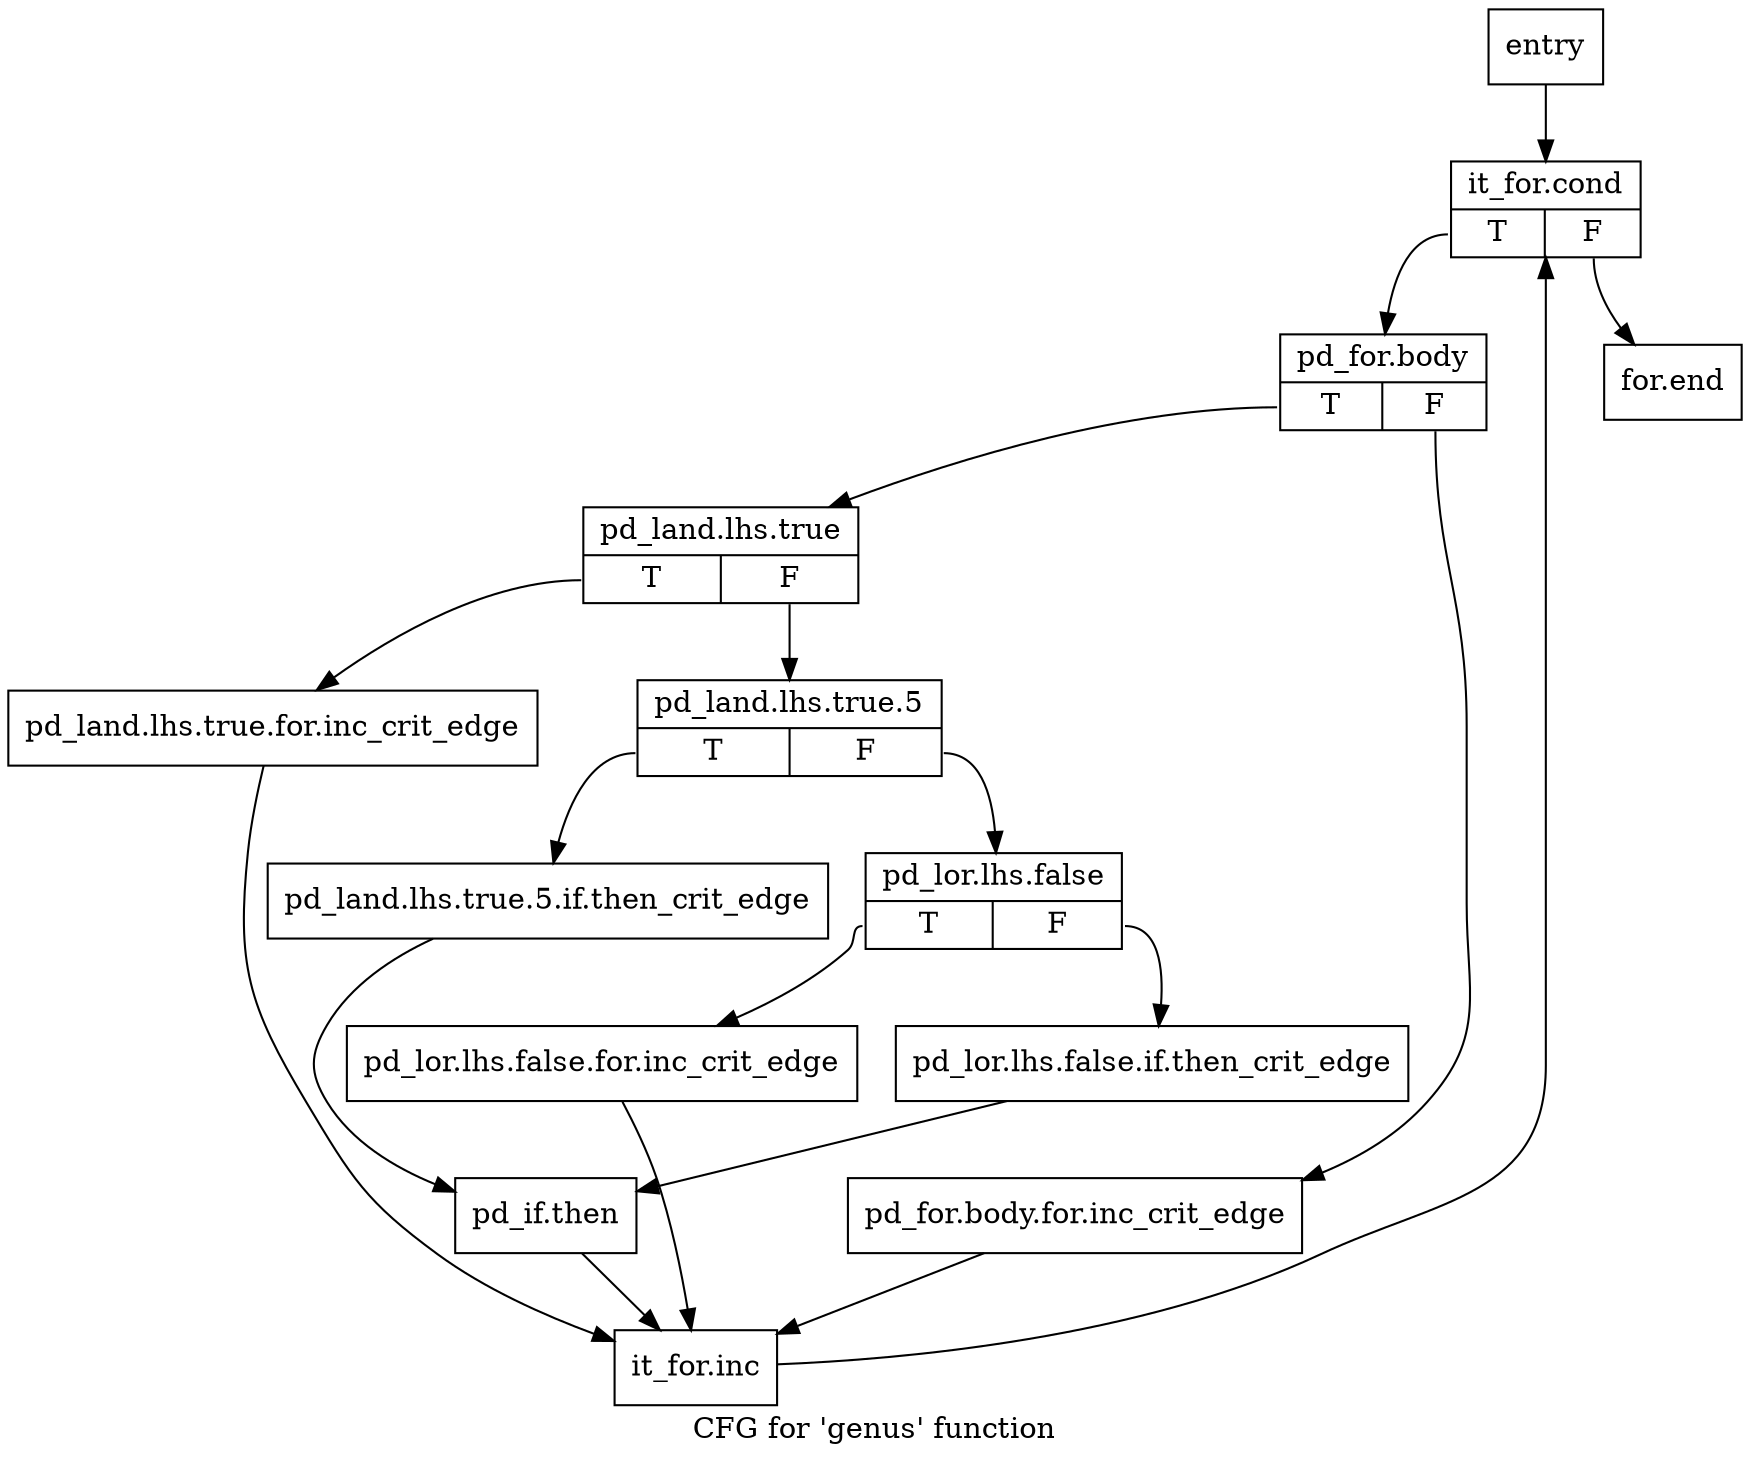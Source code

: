 digraph "CFG for 'genus' function" {
	label="CFG for 'genus' function";

	Node0x362e2e0 [shape=record,label="{entry}"];
	Node0x362e2e0 -> Node0x362e330;
	Node0x362e330 [shape=record,label="{it_for.cond|{<s0>T|<s1>F}}"];
	Node0x362e330:s0 -> Node0x362e810;
	Node0x362e330:s1 -> Node0x362eb80;
	Node0x362e810 [shape=record,label="{pd_for.body|{<s0>T|<s1>F}}"];
	Node0x362e810:s0 -> Node0x362e8b0;
	Node0x362e810:s1 -> Node0x362e860;
	Node0x362e860 [shape=record,label="{pd_for.body.for.inc_crit_edge}"];
	Node0x362e860 -> Node0x362eb30;
	Node0x362e8b0 [shape=record,label="{pd_land.lhs.true|{<s0>T|<s1>F}}"];
	Node0x362e8b0:s0 -> Node0x362e900;
	Node0x362e8b0:s1 -> Node0x362e950;
	Node0x362e900 [shape=record,label="{pd_land.lhs.true.for.inc_crit_edge}"];
	Node0x362e900 -> Node0x362eb30;
	Node0x362e950 [shape=record,label="{pd_land.lhs.true.5|{<s0>T|<s1>F}}"];
	Node0x362e950:s0 -> Node0x362e9a0;
	Node0x362e950:s1 -> Node0x362e9f0;
	Node0x362e9a0 [shape=record,label="{pd_land.lhs.true.5.if.then_crit_edge}"];
	Node0x362e9a0 -> Node0x362eae0;
	Node0x362e9f0 [shape=record,label="{pd_lor.lhs.false|{<s0>T|<s1>F}}"];
	Node0x362e9f0:s0 -> Node0x362ea90;
	Node0x362e9f0:s1 -> Node0x362ea40;
	Node0x362ea40 [shape=record,label="{pd_lor.lhs.false.if.then_crit_edge}"];
	Node0x362ea40 -> Node0x362eae0;
	Node0x362ea90 [shape=record,label="{pd_lor.lhs.false.for.inc_crit_edge}"];
	Node0x362ea90 -> Node0x362eb30;
	Node0x362eae0 [shape=record,label="{pd_if.then}"];
	Node0x362eae0 -> Node0x362eb30;
	Node0x362eb30 [shape=record,label="{it_for.inc}"];
	Node0x362eb30 -> Node0x362e330;
	Node0x362eb80 [shape=record,label="{for.end}"];
}
